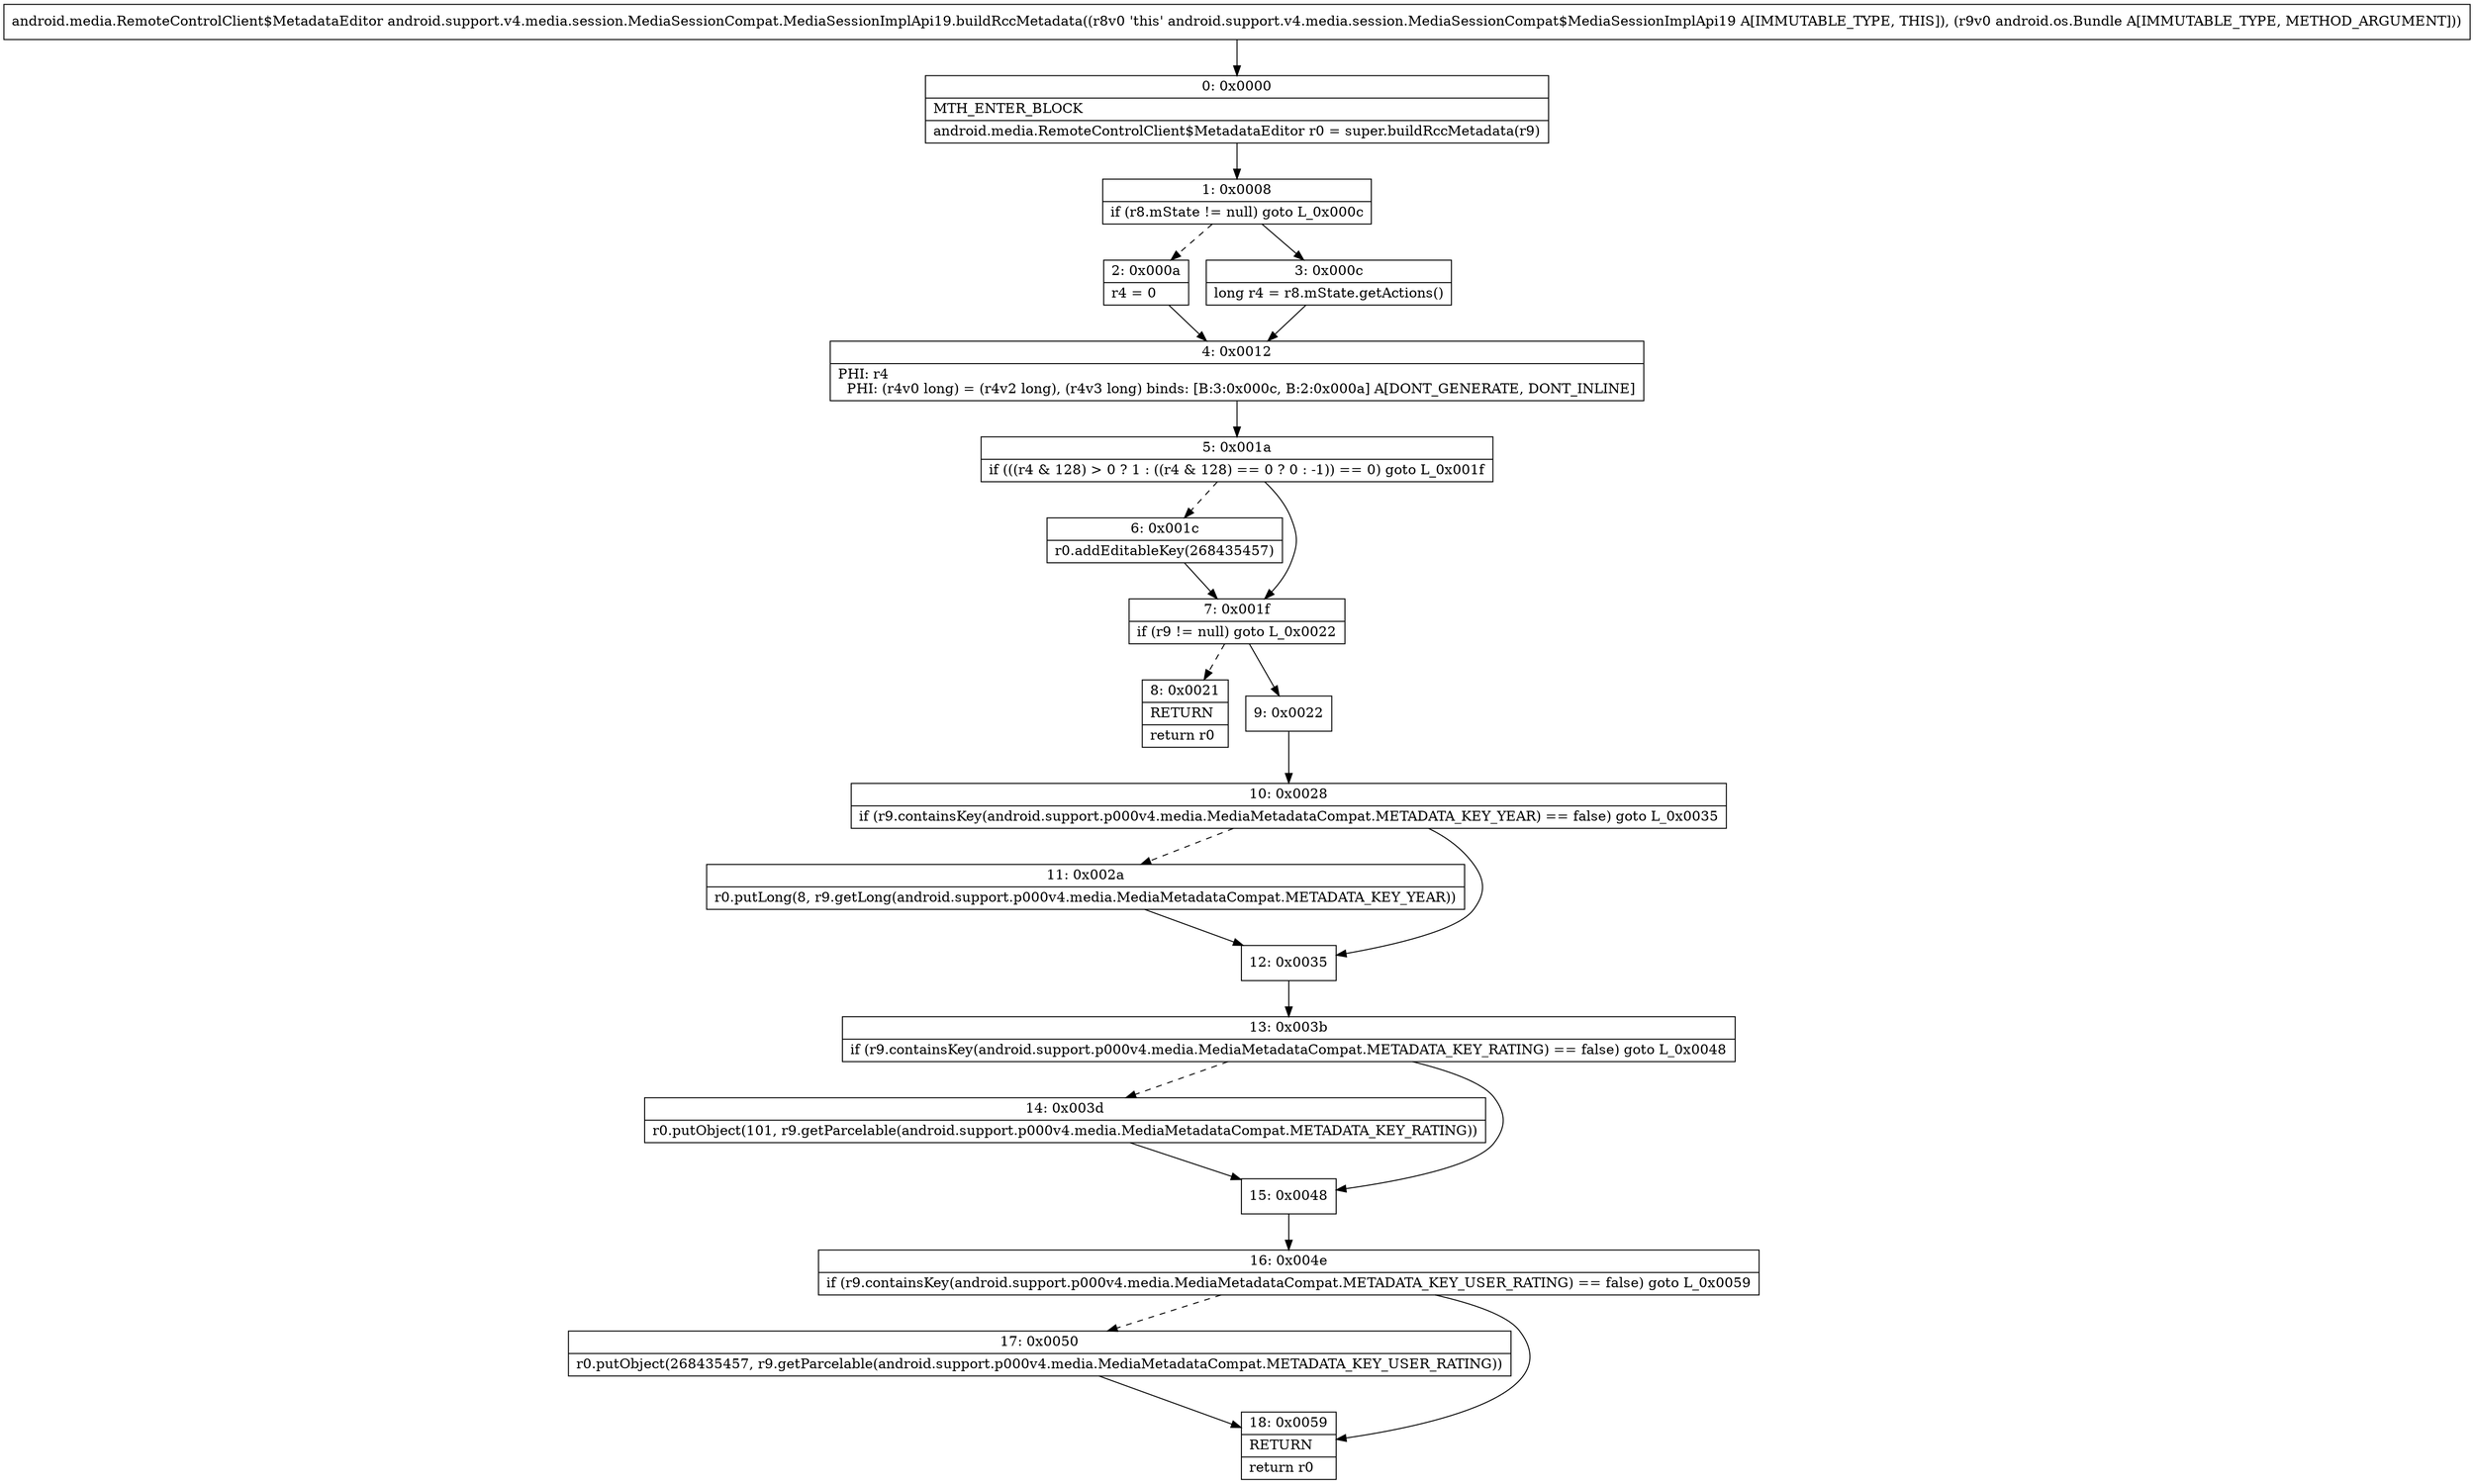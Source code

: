 digraph "CFG forandroid.support.v4.media.session.MediaSessionCompat.MediaSessionImplApi19.buildRccMetadata(Landroid\/os\/Bundle;)Landroid\/media\/RemoteControlClient$MetadataEditor;" {
Node_0 [shape=record,label="{0\:\ 0x0000|MTH_ENTER_BLOCK\l|android.media.RemoteControlClient$MetadataEditor r0 = super.buildRccMetadata(r9)\l}"];
Node_1 [shape=record,label="{1\:\ 0x0008|if (r8.mState != null) goto L_0x000c\l}"];
Node_2 [shape=record,label="{2\:\ 0x000a|r4 = 0\l}"];
Node_3 [shape=record,label="{3\:\ 0x000c|long r4 = r8.mState.getActions()\l}"];
Node_4 [shape=record,label="{4\:\ 0x0012|PHI: r4 \l  PHI: (r4v0 long) = (r4v2 long), (r4v3 long) binds: [B:3:0x000c, B:2:0x000a] A[DONT_GENERATE, DONT_INLINE]\l}"];
Node_5 [shape=record,label="{5\:\ 0x001a|if (((r4 & 128) \> 0 ? 1 : ((r4 & 128) == 0 ? 0 : \-1)) == 0) goto L_0x001f\l}"];
Node_6 [shape=record,label="{6\:\ 0x001c|r0.addEditableKey(268435457)\l}"];
Node_7 [shape=record,label="{7\:\ 0x001f|if (r9 != null) goto L_0x0022\l}"];
Node_8 [shape=record,label="{8\:\ 0x0021|RETURN\l|return r0\l}"];
Node_9 [shape=record,label="{9\:\ 0x0022}"];
Node_10 [shape=record,label="{10\:\ 0x0028|if (r9.containsKey(android.support.p000v4.media.MediaMetadataCompat.METADATA_KEY_YEAR) == false) goto L_0x0035\l}"];
Node_11 [shape=record,label="{11\:\ 0x002a|r0.putLong(8, r9.getLong(android.support.p000v4.media.MediaMetadataCompat.METADATA_KEY_YEAR))\l}"];
Node_12 [shape=record,label="{12\:\ 0x0035}"];
Node_13 [shape=record,label="{13\:\ 0x003b|if (r9.containsKey(android.support.p000v4.media.MediaMetadataCompat.METADATA_KEY_RATING) == false) goto L_0x0048\l}"];
Node_14 [shape=record,label="{14\:\ 0x003d|r0.putObject(101, r9.getParcelable(android.support.p000v4.media.MediaMetadataCompat.METADATA_KEY_RATING))\l}"];
Node_15 [shape=record,label="{15\:\ 0x0048}"];
Node_16 [shape=record,label="{16\:\ 0x004e|if (r9.containsKey(android.support.p000v4.media.MediaMetadataCompat.METADATA_KEY_USER_RATING) == false) goto L_0x0059\l}"];
Node_17 [shape=record,label="{17\:\ 0x0050|r0.putObject(268435457, r9.getParcelable(android.support.p000v4.media.MediaMetadataCompat.METADATA_KEY_USER_RATING))\l}"];
Node_18 [shape=record,label="{18\:\ 0x0059|RETURN\l|return r0\l}"];
MethodNode[shape=record,label="{android.media.RemoteControlClient$MetadataEditor android.support.v4.media.session.MediaSessionCompat.MediaSessionImplApi19.buildRccMetadata((r8v0 'this' android.support.v4.media.session.MediaSessionCompat$MediaSessionImplApi19 A[IMMUTABLE_TYPE, THIS]), (r9v0 android.os.Bundle A[IMMUTABLE_TYPE, METHOD_ARGUMENT])) }"];
MethodNode -> Node_0;
Node_0 -> Node_1;
Node_1 -> Node_2[style=dashed];
Node_1 -> Node_3;
Node_2 -> Node_4;
Node_3 -> Node_4;
Node_4 -> Node_5;
Node_5 -> Node_6[style=dashed];
Node_5 -> Node_7;
Node_6 -> Node_7;
Node_7 -> Node_8[style=dashed];
Node_7 -> Node_9;
Node_9 -> Node_10;
Node_10 -> Node_11[style=dashed];
Node_10 -> Node_12;
Node_11 -> Node_12;
Node_12 -> Node_13;
Node_13 -> Node_14[style=dashed];
Node_13 -> Node_15;
Node_14 -> Node_15;
Node_15 -> Node_16;
Node_16 -> Node_17[style=dashed];
Node_16 -> Node_18;
Node_17 -> Node_18;
}

